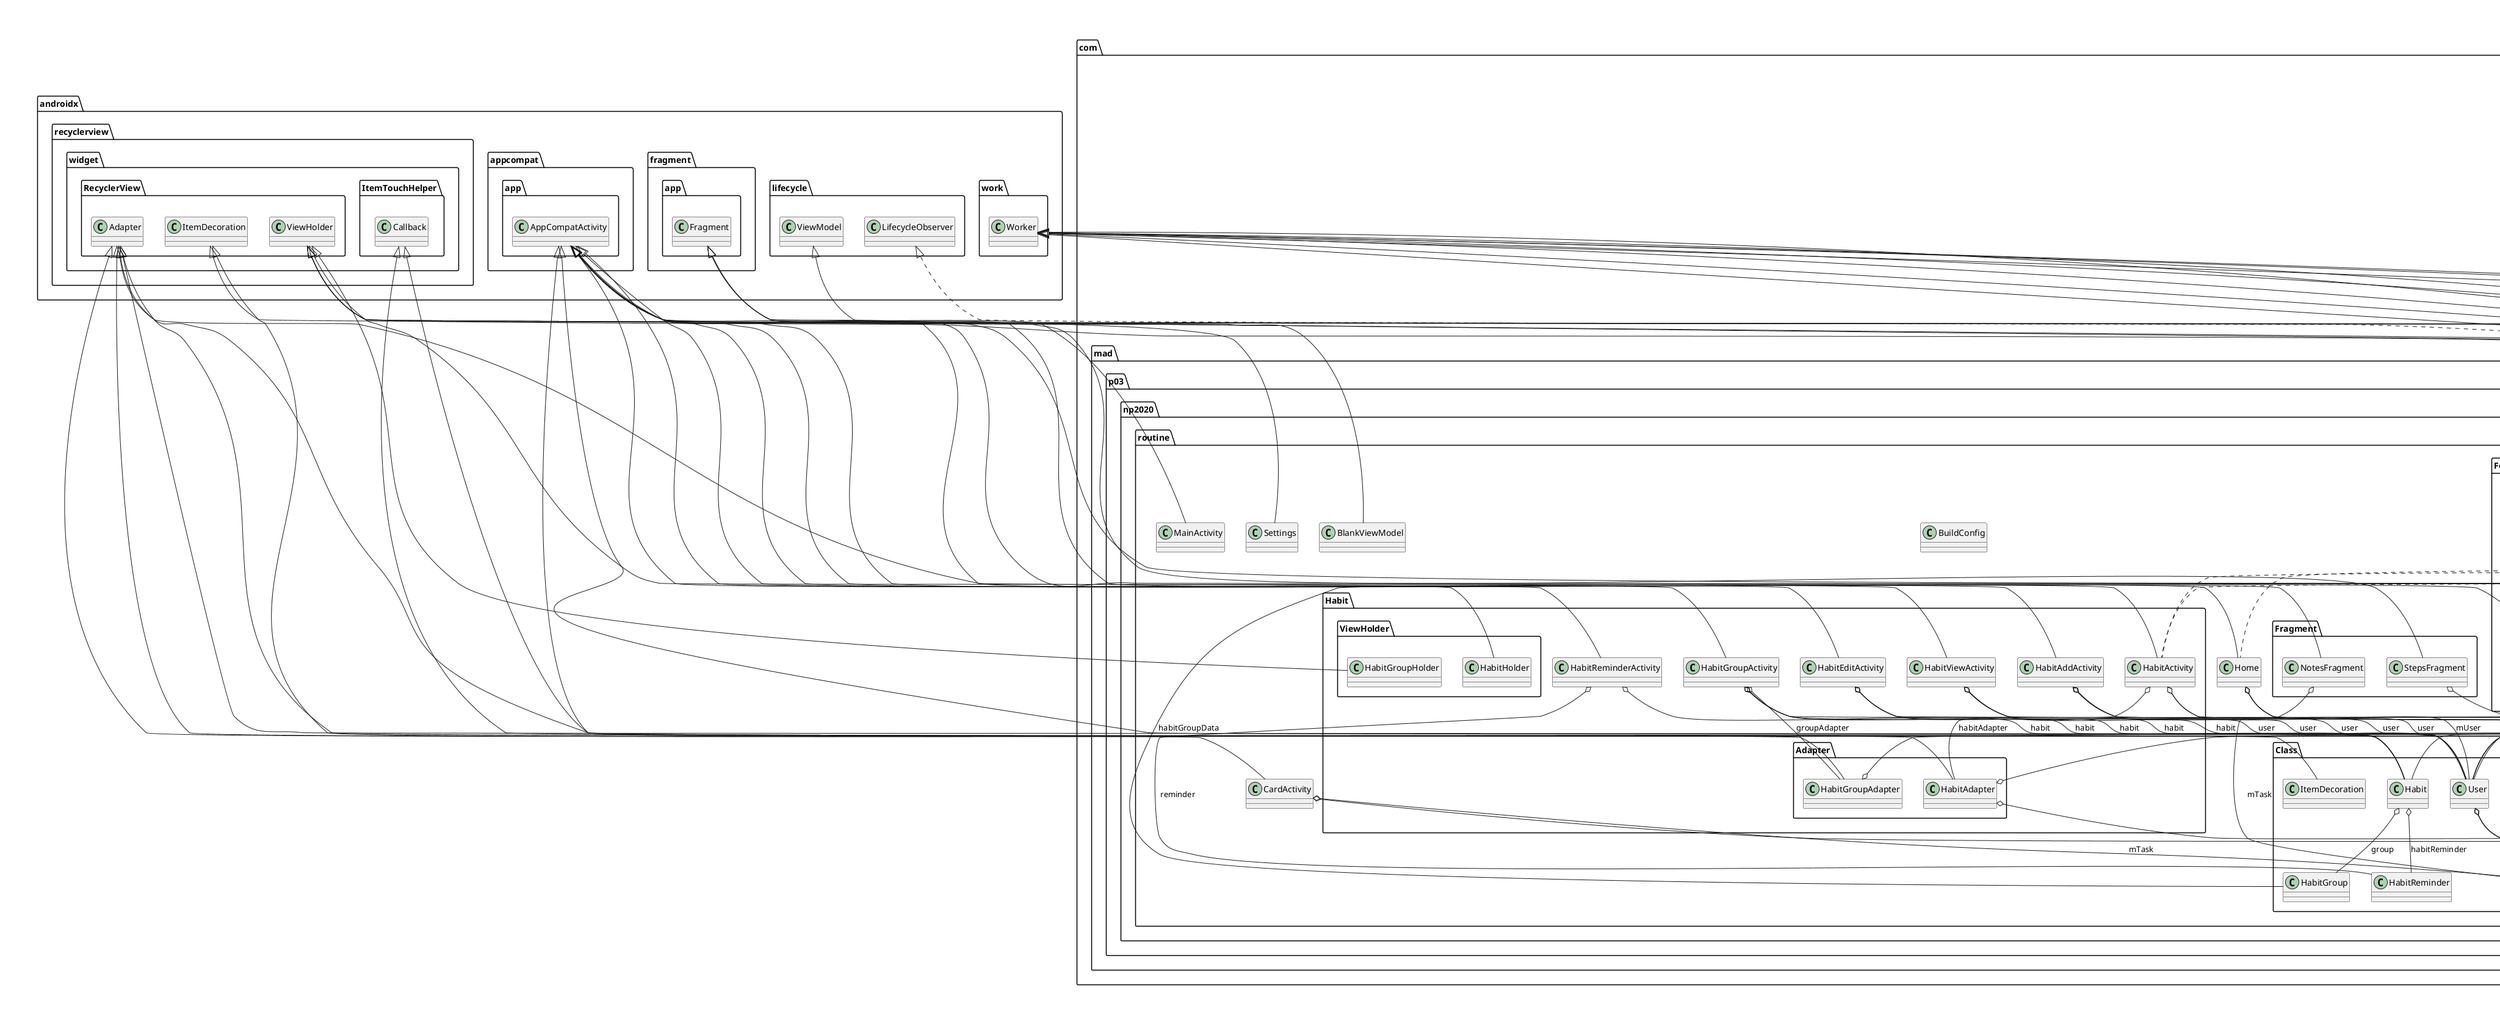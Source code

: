 @startuml

title __APP's Class Diagram__\n

  namespace com.mad.p03.np2020.routine {
    namespace Adapter {
      class com.mad.p03.np2020.routine.Adapter.CardAdapter {
      }
    }
  }
  

  namespace com.mad.p03.np2020.routine {
    namespace Adapter {
      class com.mad.p03.np2020.routine.Focus.Adapter.FocusAdapter {
      }
    }
  }
  

  namespace com.mad.p03.np2020.routine {
    namespace Adapter {
      class com.mad.p03.np2020.routine.Habit.Adapter.HabitAdapter {
      }
    }
  }
  

  namespace com.mad.p03.np2020.routine {
    namespace Adapter {
      class com.mad.p03.np2020.routine.Habit.Adapter.HabitGroupAdapter {
      }
    }
  }
  

  namespace com.mad.p03.np2020.routine {
    namespace Adapter {
      class com.mad.p03.np2020.routine.Adapter.HomePageAdapter {
      }
    }
  }
  

  namespace com.mad.p03.np2020.routine {
    namespace Adapter {
      class com.mad.p03.np2020.routine.Adapter.MyHomeItemTouchHelper {
      }
    }
  }
  

  namespace com.mad.p03.np2020.routine {
    namespace Adapter {
      class com.mad.p03.np2020.routine.Adapter.MySpinnerBackgroundAdapter {
      }
    }
  }
  

  namespace com.mad.p03.np2020.routine {
    namespace Adapter {
      class com.mad.p03.np2020.routine.Adapter.MySpinnerColorAdapter {
      }
    }
  }
  

  namespace com.mad.p03.np2020.routine {
    namespace Adapter {
      class com.mad.p03.np2020.routine.Adapter.MySpinnerIconsAdapter {
      }
    }
  }
  

  namespace com.mad.p03.np2020.routine {
    namespace Adapter {
      class com.mad.p03.np2020.routine.Adapter.MyTaskTouchHelper {
      }
    }
  }
  

  namespace com.mad.p03.np2020.routine {
    namespace Adapter {
      class com.mad.p03.np2020.routine.Adapter.TaskAdapter {
      }
    }
  }
  

  namespace com.mad.p03.np2020.routine {
    class com.mad.p03.np2020.routine.BlankViewModel {
    }
  }
  

  namespace com.mad.p03.np2020.routine {
    class com.mad.p03.np2020.routine.BuildConfig {
    }
  }
  

  namespace com.mad.p03.np2020.routine {
    class com.mad.p03.np2020.routine.CardActivity {
    }
  }
  

  namespace com.mad.p03.np2020.routine {
    namespace Class {
      class com.mad.p03.np2020.routine.Class.AlarmReceiver {
      }
    }
  }
  

  namespace com.mad.p03.np2020.routine {
    namespace Class {
      class com.mad.p03.np2020.routine.Class.CardNotification {
      }
    }
  }
  

  namespace com.mad.p03.np2020.routine {
    namespace Class {
      class com.mad.p03.np2020.routine.Class.Focus {
      }
    }
  }
  

  namespace com.mad.p03.np2020.routine {
    namespace Class {
      class com.mad.p03.np2020.routine.Class.Habit {
      }
    }
  }
  

  namespace com.mad.p03.np2020.routine {
    namespace Class {
      class com.mad.p03.np2020.routine.Class.HabitGroup {
      }
    }
  }
  

  namespace com.mad.p03.np2020.routine {
    namespace Class {
      class com.mad.p03.np2020.routine.Class.HabitReminder {
      }
    }
  }
  

  namespace com.mad.p03.np2020.routine {
    namespace Class {
      class com.mad.p03.np2020.routine.Class.ItemDecoration {
      }
    }
  }
  

  namespace com.mad.p03.np2020.routine {
    namespace Class {
      class com.mad.p03.np2020.routine.Class.Label {
      }
    }
  }
  

  namespace com.mad.p03.np2020.routine {
    namespace Class {
      class com.mad.p03.np2020.routine.Class.PopUp {
      }
    }
  }
  

  namespace com.mad.p03.np2020.routine {
    namespace Class {
      class com.mad.p03.np2020.routine.Class.Section {
      }
    }
  }
  

  namespace com.mad.p03.np2020.routine {
    namespace Class {
      class com.mad.p03.np2020.routine.Class.Steps {
      }
    }
  }
  

  namespace com.mad.p03.np2020.routine {
    namespace Class {
      class com.mad.p03.np2020.routine.Class.Task {
      }
    }
  }
  

  namespace com.mad.p03.np2020.routine {
    namespace Class {
      class com.mad.p03.np2020.routine.Class.User {
      }
    }
  }
  

  namespace com.mad.p03.np2020.routine {
    namespace Class {
      class com.mad.p03.np2020.routine.Class.todoListItem {
      }
    }
  }
  

  namespace com.mad.p03.np2020.routine {
    class com.mad.p03.np2020.routine.Focus.FocusActivity {
    }
  }
  

  namespace com.mad.p03.np2020.routine {
    namespace Fragment {
      class com.mad.p03.np2020.routine.Focus.Fragment.HistoryFragment {
      }
    }
  }
  

  namespace com.mad.p03.np2020.routine {
    namespace Fragment {
      class com.mad.p03.np2020.routine.Fragment.NotesFragment {
      }
    }
  }
  

  namespace com.mad.p03.np2020.routine {
    namespace Fragment {
      class com.mad.p03.np2020.routine.Fragment.StepsFragment {
      }
    }
  }
  

  namespace com.mad.p03.np2020.routine {
    class com.mad.p03.np2020.routine.Habit.HabitActivity {
    }
  }
  

  namespace com.mad.p03.np2020.routine {
    class com.mad.p03.np2020.routine.Habit.HabitAddActivity {
    }
  }
  

  namespace com.mad.p03.np2020.routine {
    class com.mad.p03.np2020.routine.Habit.HabitEditActivity {
    }
  }
  

  namespace com.mad.p03.np2020.routine {
    class com.mad.p03.np2020.routine.Habit.HabitGroupActivity {
    }
  }
  

  namespace com.mad.p03.np2020.routine {
    class com.mad.p03.np2020.routine.Habit.HabitReminderActivity {
    }
  }
  

  namespace com.mad.p03.np2020.routine {
    class com.mad.p03.np2020.routine.Habit.HabitViewActivity {
    }
  }
  

  namespace com.mad.p03.np2020.routine {
    class com.mad.p03.np2020.routine.Home {
    }
  }
  

  namespace com.mad.p03.np2020.routine {
    namespace Interface {
      interface com.mad.p03.np2020.routine.Interface.HomeItemTouchHelperAdapter {
      }
    }
  }
  

  namespace com.mad.p03.np2020.routine {
    namespace Interface {
      interface com.mad.p03.np2020.routine.Interface.MyDatabaseListener {
      }
    }
  }
  

  namespace com.mad.p03.np2020.routine {
    namespace Interface {
      interface com.mad.p03.np2020.routine.Interface.OnFirebaseAuth {
      }
    }
  }
  

  namespace com.mad.p03.np2020.routine {
    namespace Interface {
      interface com.mad.p03.np2020.routine.Interface.HabitItemClickListener {
      }
    }
  }
  

  namespace com.mad.p03.np2020.routine {
    namespace Interface {
      interface com.mad.p03.np2020.routine.Interface.TaskTouchHelperAdapter {
      }
    }
  }
  

  namespace com.mad.p03.np2020.routine {
    class com.mad.p03.np2020.routine.LoginActivity {
    }
  }
  

  namespace com.mad.p03.np2020.routine {
    class com.mad.p03.np2020.routine.MainActivity {
    }
  }
  

  namespace com.mad.p03.np2020.routine {
    class com.mad.p03.np2020.routine.NavBarHelper {
    }
  }
  

  namespace com.mad.p03.np2020.routine {
    class com.mad.p03.np2020.routine.RegisterActivity {
    }
  }
  

  namespace com.mad.p03.np2020.routine {
    class com.mad.p03.np2020.routine.Settings {
    }
  }
  

  namespace com.mad.p03.np2020.routine {
    class com.mad.p03.np2020.routine.TaskActivity {
    }
  }
  

  namespace com.mad.p03.np2020.routine {
    namespace ViewHolder {
      class com.mad.p03.np2020.routine.ViewHolder.CardViewHolder {
      }
    }
  }
  

  namespace com.mad.p03.np2020.routine {
    namespace ViewHolder {
      class com.mad.p03.np2020.routine.ViewHolder.DividerItemDecoration {
      }
    }
  }
  

  namespace com.mad.p03.np2020.routine {
    namespace ViewHolder {
      class com.mad.p03.np2020.routine.Focus.ViewHolder.FocusViewHolder {
      }
    }
  }
  

  namespace com.mad.p03.np2020.routine {
    namespace ViewHolder {
      class com.mad.p03.np2020.routine.Habit.ViewHolder.HabitGroupHolder {
      }
    }
  }
  

  namespace com.mad.p03.np2020.routine {
    namespace ViewHolder {
      class com.mad.p03.np2020.routine.Habit.ViewHolder.HabitHolder {
      }
    }
  }
  

  namespace com.mad.p03.np2020.routine {
    namespace ViewHolder {
      class com.mad.p03.np2020.routine.ViewHolder.MyHomeViewHolder {
      }
    }
  }
  

  namespace com.mad.p03.np2020.routine {
    namespace ViewHolder {
      class com.mad.p03.np2020.routine.ViewHolder.TaskViewHolder {
      }
    }
  }
  

  namespace com.mad.p03.np2020.routine {
    namespace background {
      class com.mad.p03.np2020.routine.background.BoundService {
      }
    }
  }
  

  namespace com.mad.p03.np2020.routine {
    namespace background {
      class com.mad.p03.np2020.routine.background.DeleteSectionWorker {
      }
    }
  }
  

  namespace com.mad.p03.np2020.routine {
    namespace background {
      class com.mad.p03.np2020.routine.background.DeleteTaskWorker {
      }
    }
  }
  

  namespace com.mad.p03.np2020.routine {
    namespace background {
      class com.mad.p03.np2020.routine.background.FCMSection {
      }
    }
  }
  

  namespace com.mad.p03.np2020.routine {
    namespace background {
      class com.mad.p03.np2020.routine.background.FocusWorker {
      }
    }
  }
  

  namespace com.mad.p03.np2020.routine {
    namespace background {
      class com.mad.p03.np2020.routine.background.GetTaskSectionWorker {
      }
    }
  }
  

  namespace com.mad.p03.np2020.routine {
    namespace background {
      class com.mad.p03.np2020.routine.background.HabitGroupWorker {
      }
    }
  }
  

  namespace com.mad.p03.np2020.routine {
    namespace background {
      class com.mad.p03.np2020.routine.background.HabitWorker {
      }
    }
  }
  

  namespace com.mad.p03.np2020.routine {
    namespace background {
      class com.mad.p03.np2020.routine.background.RegisterFirebaseUser {
      }
    }
  }
  

  namespace com.mad.p03.np2020.routine {
    namespace background {
      class com.mad.p03.np2020.routine.background.UploadDataWorker {
      }
    }
  }
  

  namespace com.mad.p03.np2020.routine {
    namespace background {
      class com.mad.p03.np2020.routine.background.UploadSectionWorker {
      }
    }
  }
  

  namespace com.mad.p03.np2020.routine {
    namespace background {
      class com.mad.p03.np2020.routine.background.UploadTaskWorker {
      }
    }
  }
  

  namespace com.mad.p03.np2020.routine {
    namespace database {
      class com.mad.p03.np2020.routine.database.DBHelper {
      }
    }
  }
  

  namespace com.mad.p03.np2020.routine {
    namespace database {
      class com.mad.p03.np2020.routine.database.FocusDBHelper {
      }
    }
  }
  

  namespace com.mad.p03.np2020.routine {
    namespace database {
      class com.mad.p03.np2020.routine.database.HabitDBHelper {
      }
    }
  }
  

  namespace com.mad.p03.np2020.routine {
    namespace database {
      class com.mad.p03.np2020.routine.database.HabitGroupDBHelper {
      }
    }
  }
  

  namespace com.mad.p03.np2020.routine {
    namespace database {
      class com.mad.p03.np2020.routine.database.SectionDBHelper {
      }
    }
  }
  

  namespace com.mad.p03.np2020.routine {
    namespace database {
      class com.mad.p03.np2020.routine.database.TaskDBHelper {
      }
    }
  }
  

  namespace com.mad.p03.np2020.routine {
    namespace database {
      class com.mad.p03.np2020.routine.database.UserDBHelper {
      }
    }
  }
  

  com.mad.p03.np2020.routine.Adapter.CardAdapter -up-|> androidx.recyclerview.widget.RecyclerView.Adapter
  com.mad.p03.np2020.routine.Focus.Adapter.FocusAdapter -up-|> androidx.recyclerview.widget.RecyclerView.Adapter
  com.mad.p03.np2020.routine.Focus.Adapter.FocusAdapter o-- com.mad.p03.np2020.routine.database.FocusDBHelper : focusDBHelper
  com.mad.p03.np2020.routine.Focus.Adapter.FocusAdapter o-- com.mad.p03.np2020.routine.Class.User : user
  com.mad.p03.np2020.routine.Habit.Adapter.HabitAdapter -up-|> androidx.recyclerview.widget.RecyclerView.Adapter
  com.mad.p03.np2020.routine.Habit.Adapter.HabitAdapter o-- com.mad.p03.np2020.routine.Class.Habit.HabitList : _habitList
  com.mad.p03.np2020.routine.Habit.Adapter.HabitAdapter o-- com.mad.p03.np2020.routine.database.HabitDBHelper : dbHandler
  com.mad.p03.np2020.routine.Habit.Adapter.HabitAdapter o-- com.mad.p03.np2020.routine.Interface.HabitItemClickListener : mListener
  com.mad.p03.np2020.routine.Habit.Adapter.HabitGroupAdapter -up-|> androidx.recyclerview.widget.RecyclerView.Adapter
  com.mad.p03.np2020.routine.Habit.Adapter.HabitGroupAdapter o-- com.mad.p03.np2020.routine.Interface.HabitItemClickListener : mListener
  com.mad.p03.np2020.routine.Adapter.HomePageAdapter .up.|> com.mad.p03.np2020.routine.Interface.HomeItemTouchHelperAdapter
  com.mad.p03.np2020.routine.Adapter.HomePageAdapter -up-|> androidx.recyclerview.widget.RecyclerView.Adapter
  com.mad.p03.np2020.routine.Adapter.MyHomeItemTouchHelper -up-|> androidx.recyclerview.widget.ItemTouchHelper.Callback
  com.mad.p03.np2020.routine.Adapter.MyHomeItemTouchHelper o-- com.mad.p03.np2020.routine.Interface.HomeItemTouchHelperAdapter : mAdapter
  com.mad.p03.np2020.routine.Adapter.MySpinnerBackgroundAdapter -up-|> android.widget.BaseAdapter
  com.mad.p03.np2020.routine.Adapter.MySpinnerColorAdapter -up-|> android.widget.BaseAdapter
  com.mad.p03.np2020.routine.Adapter.MySpinnerIconsAdapter -up-|> android.widget.BaseAdapter
  com.mad.p03.np2020.routine.Adapter.MyTaskTouchHelper -up-|> androidx.recyclerview.widget.ItemTouchHelper.Callback
  com.mad.p03.np2020.routine.Adapter.MyTaskTouchHelper o-- com.mad.p03.np2020.routine.Interface.TaskTouchHelperAdapter : mTaskTouchHelperAdapter
  com.mad.p03.np2020.routine.Adapter.TaskAdapter .up.|> com.mad.p03.np2020.routine.Interface.TaskTouchHelperAdapter
  com.mad.p03.np2020.routine.Adapter.TaskAdapter -up-|> androidx.recyclerview.widget.RecyclerView.Adapter
  com.mad.p03.np2020.routine.Adapter.TaskAdapter o-- com.mad.p03.np2020.routine.database.TaskDBHelper : mTaskDBHelper
  com.mad.p03.np2020.routine.BlankViewModel -up-|> androidx.lifecycle.ViewModel
  com.mad.p03.np2020.routine.CardActivity -up-|> androidx.appcompat.app.AppCompatActivity
  com.mad.p03.np2020.routine.CardActivity o-- com.mad.p03.np2020.routine.Class.Task : mTask
  com.mad.p03.np2020.routine.CardActivity o-- com.mad.p03.np2020.routine.database.TaskDBHelper : mTaskDBHelper
  com.mad.p03.np2020.routine.Class.AlarmReceiver -up-|> android.content.BroadcastReceiver
  com.mad.p03.np2020.routine.Class.AlarmReceiver o-- com.mad.p03.np2020.routine.Class.Habit.HabitList : habitList
  com.mad.p03.np2020.routine.Class.CardNotification -up-|> android.content.BroadcastReceiver
  com.mad.p03.np2020.routine.Class.Focus .up.|> android.os.Parcelable
  com.mad.p03.np2020.routine.Class.Habit o-- com.mad.p03.np2020.routine.Class.HabitGroup : group
  com.mad.p03.np2020.routine.Class.Habit o-- com.mad.p03.np2020.routine.Class.HabitReminder : habitReminder
  com.mad.p03.np2020.routine.Class.ItemDecoration -up-|> androidx.recyclerview.widget.RecyclerView.ItemDecoration
  com.mad.p03.np2020.routine.Class.PopUp -up-|> android.app.Activity
  com.mad.p03.np2020.routine.Class.PopUp o-- com.mad.p03.np2020.routine.Class.Task : mTask
  com.mad.p03.np2020.routine.Class.Section .up.|> java.io.Serializable
  com.mad.p03.np2020.routine.Class.Task .up.|> java.io.Serializable
  com.mad.p03.np2020.routine.Class.User .up.|> android.os.Parcelable
  com.mad.p03.np2020.routine.Class.User o-- com.mad.p03.np2020.routine.database.FocusDBHelper : focusDBHelper
  com.mad.p03.np2020.routine.Class.User o-- com.mad.p03.np2020.routine.database.HabitDBHelper : habitDBHelper
  com.mad.p03.np2020.routine.Class.User o-- com.mad.p03.np2020.routine.database.HabitGroupDBHelper : habitGroupDBHelper
  com.mad.p03.np2020.routine.Focus.FocusActivity .up.|> android.view.View.OnClickListener
  com.mad.p03.np2020.routine.Focus.FocusActivity .up.|> android.view.View.OnFocusChangeListener
  com.mad.p03.np2020.routine.Focus.FocusActivity .up.|> android.view.View.OnLongClickListener
  com.mad.p03.np2020.routine.Focus.FocusActivity .up.|> android.view.View.OnTouchListener
  com.mad.p03.np2020.routine.Focus.FocusActivity .up.|> androidx.lifecycle.LifecycleObserver
  com.mad.p03.np2020.routine.Focus.FocusActivity .up.|> com.mad.p03.np2020.routine.Focus.Fragment.HistoryFragment.OnFragmentInteractionListener
  com.mad.p03.np2020.routine.Focus.FocusActivity -up-|> androidx.appcompat.app.AppCompatActivity
  com.mad.p03.np2020.routine.Focus.FocusActivity o-- com.mad.p03.np2020.routine.background.BoundService : boundService
  com.mad.p03.np2020.routine.Focus.FocusActivity o-- com.mad.p03.np2020.routine.database.FocusDBHelper : focusDBHelper
  com.mad.p03.np2020.routine.Focus.FocusActivity o-- com.mad.p03.np2020.routine.Class.User : user
  com.mad.p03.np2020.routine.Focus.FocusActivity o-- com.mad.p03.np2020.routine.Focus.FocusActivity.ValueChangeListener : visibilityChangeListener
  com.mad.p03.np2020.routine.Focus.Fragment.HistoryFragment -up-|> androidx.fragment.app.Fragment
  com.mad.p03.np2020.routine.Focus.Fragment.HistoryFragment o-- com.mad.p03.np2020.routine.database.FocusDBHelper : focusDBHelper
  com.mad.p03.np2020.routine.Focus.Fragment.HistoryFragment o-- com.mad.p03.np2020.routine.Focus.Fragment.HistoryFragment.OnFragmentInteractionListener : mListener
  com.mad.p03.np2020.routine.Focus.Fragment.HistoryFragment o-- com.mad.p03.np2020.routine.Class.User : user
  com.mad.p03.np2020.routine.Fragment.NotesFragment -up-|> androidx.fragment.app.Fragment
  com.mad.p03.np2020.routine.Fragment.NotesFragment o-- com.mad.p03.np2020.routine.Class.Task : mTask
  com.mad.p03.np2020.routine.Fragment.StepsFragment -up-|> androidx.fragment.app.Fragment
  com.mad.p03.np2020.routine.Fragment.StepsFragment o-- com.mad.p03.np2020.routine.Adapter.CardAdapter : cardAdapter
  com.mad.p03.np2020.routine.Habit.HabitActivity .up.|> android.view.View.OnClickListener
  com.mad.p03.np2020.routine.Habit.HabitActivity .up.|> com.mad.p03.np2020.routine.Interface.HabitItemClickListener
  com.mad.p03.np2020.routine.Habit.HabitActivity -up-|> androidx.appcompat.app.AppCompatActivity
  com.mad.p03.np2020.routine.Habit.HabitActivity o-- com.mad.p03.np2020.routine.Habit.Adapter.HabitAdapter : habitAdapter
  com.mad.p03.np2020.routine.Habit.HabitActivity o-- com.mad.p03.np2020.routine.database.HabitDBHelper : habit_dbHandler
  com.mad.p03.np2020.routine.Habit.HabitActivity o-- com.mad.p03.np2020.routine.Class.User : user
  com.mad.p03.np2020.routine.Habit.HabitAddActivity -up-|> androidx.appcompat.app.AppCompatActivity
  com.mad.p03.np2020.routine.Habit.HabitAddActivity o-- com.mad.p03.np2020.routine.Class.Habit : habit
  com.mad.p03.np2020.routine.Habit.HabitAddActivity o-- com.mad.p03.np2020.routine.database.HabitDBHelper : habit_dbHandler
  com.mad.p03.np2020.routine.Habit.HabitAddActivity o-- com.mad.p03.np2020.routine.Class.User : user
  com.mad.p03.np2020.routine.Habit.HabitEditActivity -up-|> androidx.appcompat.app.AppCompatActivity
  com.mad.p03.np2020.routine.Habit.HabitEditActivity o-- com.mad.p03.np2020.routine.Class.Habit : habit
  com.mad.p03.np2020.routine.Habit.HabitEditActivity o-- com.mad.p03.np2020.routine.database.HabitDBHelper : habit_dbHandler
  com.mad.p03.np2020.routine.Habit.HabitEditActivity o-- com.mad.p03.np2020.routine.Class.User : user
  com.mad.p03.np2020.routine.Habit.HabitGroupActivity -up-|> androidx.appcompat.app.AppCompatActivity
  com.mad.p03.np2020.routine.Habit.HabitGroupActivity o-- com.mad.p03.np2020.routine.Habit.Adapter.HabitGroupAdapter : groupAdapter
  com.mad.p03.np2020.routine.Habit.HabitGroupActivity o-- com.mad.p03.np2020.routine.database.HabitGroupDBHelper : group_dbhandler
  com.mad.p03.np2020.routine.Habit.HabitGroupActivity o-- com.mad.p03.np2020.routine.Class.Habit : habit
  com.mad.p03.np2020.routine.Habit.HabitGroupActivity o-- com.mad.p03.np2020.routine.Class.User : user
  com.mad.p03.np2020.routine.Habit.HabitReminderActivity -up-|> androidx.appcompat.app.AppCompatActivity
  com.mad.p03.np2020.routine.Habit.HabitReminderActivity o-- com.mad.p03.np2020.routine.Class.Habit : habit
  com.mad.p03.np2020.routine.Habit.HabitReminderActivity o-- com.mad.p03.np2020.routine.Class.HabitReminder : reminder
  com.mad.p03.np2020.routine.Habit.HabitViewActivity -up-|> androidx.appcompat.app.AppCompatActivity
  com.mad.p03.np2020.routine.Habit.HabitViewActivity o-- com.mad.p03.np2020.routine.Class.Habit : habit
  com.mad.p03.np2020.routine.Habit.HabitViewActivity o-- com.mad.p03.np2020.routine.database.HabitDBHelper : habit_dbHandler
  com.mad.p03.np2020.routine.Habit.HabitViewActivity o-- com.mad.p03.np2020.routine.Class.User : user
  com.mad.p03.np2020.routine.Home .up.|> com.mad.p03.np2020.routine.Interface.MyDatabaseListener
  com.mad.p03.np2020.routine.Home -up-|> androidx.appcompat.app.AppCompatActivity
  com.mad.p03.np2020.routine.Home o-- com.mad.p03.np2020.routine.Adapter.HomePageAdapter : mHomePageAdapter
  com.mad.p03.np2020.routine.Home o-- com.mad.p03.np2020.routine.database.SectionDBHelper : mSectionDBHelper
  com.mad.p03.np2020.routine.Home o-- com.mad.p03.np2020.routine.Class.User : mUser
  com.mad.p03.np2020.routine.LoginActivity .up.|> android.view.View.OnClickListener
  com.mad.p03.np2020.routine.LoginActivity .up.|> android.view.View.OnFocusChangeListener
  com.mad.p03.np2020.routine.LoginActivity .up.|> android.view.View.OnKeyListener
  com.mad.p03.np2020.routine.LoginActivity -up-|> androidx.appcompat.app.AppCompatActivity
  com.mad.p03.np2020.routine.LoginActivity o-- com.mad.p03.np2020.routine.database.UserDBHelper : userDatabase
  com.mad.p03.np2020.routine.MainActivity -up-|> androidx.appcompat.app.AppCompatActivity
  com.mad.p03.np2020.routine.NavBarHelper .up.|> com.google.android.material.bottomnavigation.BottomNavigationView.OnNavigationItemSelectedListener
  com.mad.p03.np2020.routine.RegisterActivity .up.|> android.view.View.OnClickListener
  com.mad.p03.np2020.routine.RegisterActivity .up.|> android.widget.TextView.OnEditorActionListener
  com.mad.p03.np2020.routine.RegisterActivity .up.|> com.mad.p03.np2020.routine.Interface.OnFirebaseAuth
  com.mad.p03.np2020.routine.RegisterActivity -up-|> androidx.appcompat.app.AppCompatActivity
  com.mad.p03.np2020.routine.RegisterActivity o-- com.mad.p03.np2020.routine.Class.User : mUser
  com.mad.p03.np2020.routine.Settings -up-|> androidx.appcompat.app.AppCompatActivity
  com.mad.p03.np2020.routine.TaskActivity .up.|> android.widget.TextView.OnEditorActionListener
  com.mad.p03.np2020.routine.TaskActivity .up.|> com.mad.p03.np2020.routine.Interface.MyDatabaseListener
  com.mad.p03.np2020.routine.TaskActivity -up-|> androidx.appcompat.app.AppCompatActivity
  com.mad.p03.np2020.routine.TaskActivity o-- com.mad.p03.np2020.routine.Class.Section : mSection
  com.mad.p03.np2020.routine.TaskActivity o-- com.mad.p03.np2020.routine.Adapter.TaskAdapter : mTaskAdapter
  com.mad.p03.np2020.routine.ViewHolder.CardViewHolder -up-|> androidx.recyclerview.widget.RecyclerView.ViewHolder
  com.mad.p03.np2020.routine.ViewHolder.DividerItemDecoration -up-|> androidx.recyclerview.widget.RecyclerView.ItemDecoration
  com.mad.p03.np2020.routine.Focus.ViewHolder.FocusViewHolder .up.|> android.view.View.OnClickListener
  com.mad.p03.np2020.routine.Focus.ViewHolder.FocusViewHolder -up-|> androidx.recyclerview.widget.RecyclerView.ViewHolder
  com.mad.p03.np2020.routine.Focus.ViewHolder.FocusViewHolder o-- com.mad.p03.np2020.routine.Focus.Adapter.FocusAdapter : adapter
  com.mad.p03.np2020.routine.Habit.ViewHolder.HabitGroupHolder -up-|> androidx.recyclerview.widget.RecyclerView.ViewHolder
  com.mad.p03.np2020.routine.Habit.ViewHolder.HabitHolder -up-|> androidx.recyclerview.widget.RecyclerView.ViewHolder
  com.mad.p03.np2020.routine.ViewHolder.MyHomeViewHolder .up.|> android.view.GestureDetector.OnGestureListener
  com.mad.p03.np2020.routine.ViewHolder.MyHomeViewHolder .up.|> android.view.View.OnTouchListener
  com.mad.p03.np2020.routine.ViewHolder.MyHomeViewHolder -up-|> androidx.recyclerview.widget.RecyclerView.ViewHolder
  com.mad.p03.np2020.routine.ViewHolder.MyHomeViewHolder o-- com.mad.p03.np2020.routine.Interface.HomeItemTouchHelperAdapter : mHomeItemTouchHelperAdapter
  com.mad.p03.np2020.routine.ViewHolder.TaskViewHolder .up.|> android.view.GestureDetector.OnGestureListener
  com.mad.p03.np2020.routine.ViewHolder.TaskViewHolder .up.|> android.view.View.OnTouchListener
  com.mad.p03.np2020.routine.ViewHolder.TaskViewHolder -up-|> androidx.recyclerview.widget.RecyclerView.ViewHolder
  com.mad.p03.np2020.routine.ViewHolder.TaskViewHolder o-- com.mad.p03.np2020.routine.Interface.TaskTouchHelperAdapter : mTaskTouchHelperAdapter
  com.mad.p03.np2020.routine.background.BoundService -up-|> android.app.Service
  com.mad.p03.np2020.routine.background.BoundService o-- com.mad.p03.np2020.routine.Focus.FocusActivity : mContext
  com.mad.p03.np2020.routine.background.DeleteSectionWorker -up-|> androidx.work.Worker
  com.mad.p03.np2020.routine.background.DeleteTaskWorker -up-|> androidx.work.Worker
  com.mad.p03.np2020.routine.background.FCMSection -up-|> com.google.firebase.messaging.FirebaseMessagingService
  com.mad.p03.np2020.routine.background.FocusWorker -up-|> androidx.work.Worker
  com.mad.p03.np2020.routine.background.FocusWorker o-- com.mad.p03.np2020.routine.Class.Focus : focusData
  com.mad.p03.np2020.routine.background.GetTaskSectionWorker -up-|> androidx.work.Worker
  com.mad.p03.np2020.routine.background.GetTaskSectionWorker o-- com.mad.p03.np2020.routine.database.SectionDBHelper : mSectionDBHelper
  com.mad.p03.np2020.routine.background.GetTaskSectionWorker o-- com.mad.p03.np2020.routine.database.TaskDBHelper : mTaskDBHelper
  com.mad.p03.np2020.routine.background.HabitGroupWorker -up-|> androidx.work.Worker
  com.mad.p03.np2020.routine.background.HabitGroupWorker o-- com.mad.p03.np2020.routine.Class.HabitGroup : habitGroupData
  com.mad.p03.np2020.routine.background.HabitWorker -up-|> androidx.work.Worker
  com.mad.p03.np2020.routine.background.HabitWorker o-- com.mad.p03.np2020.routine.Class.Habit : habitData
  com.mad.p03.np2020.routine.background.RegisterFirebaseUser -up-|> android.os.AsyncTask
  com.mad.p03.np2020.routine.background.RegisterFirebaseUser o-- com.mad.p03.np2020.routine.Interface.OnFirebaseAuth : mOnFirebaseAuth
  com.mad.p03.np2020.routine.background.UploadDataWorker -up-|> androidx.work.Worker
  com.mad.p03.np2020.routine.background.UploadSectionWorker -up-|> androidx.work.Worker
  com.mad.p03.np2020.routine.background.UploadTaskWorker -up-|> androidx.work.Worker
  com.mad.p03.np2020.routine.database.DBHelper -up-|> android.database.sqlite.SQLiteOpenHelper
  com.mad.p03.np2020.routine.database.FocusDBHelper .up.|> android.os.Parcelable
  com.mad.p03.np2020.routine.database.FocusDBHelper -up-|> com.mad.p03.np2020.routine.database.DBHelper
  com.mad.p03.np2020.routine.database.HabitDBHelper -up-|> com.mad.p03.np2020.routine.database.DBHelper
  com.mad.p03.np2020.routine.database.HabitGroupDBHelper -up-|> com.mad.p03.np2020.routine.database.DBHelper
  com.mad.p03.np2020.routine.database.SectionDBHelper -up-|> com.mad.p03.np2020.routine.database.DBHelper
  com.mad.p03.np2020.routine.database.TaskDBHelper -up-|> com.mad.p03.np2020.routine.database.DBHelper
  com.mad.p03.np2020.routine.database.UserDBHelper -up-|> com.mad.p03.np2020.routine.database.DBHelper


right footer


PlantUML diagram generated by SketchIt! (https://bitbucket.org/pmesmeur/sketch.it)
For more information about this tool, please contact philippe.mesmeur@gmail.com
endfooter

@enduml
